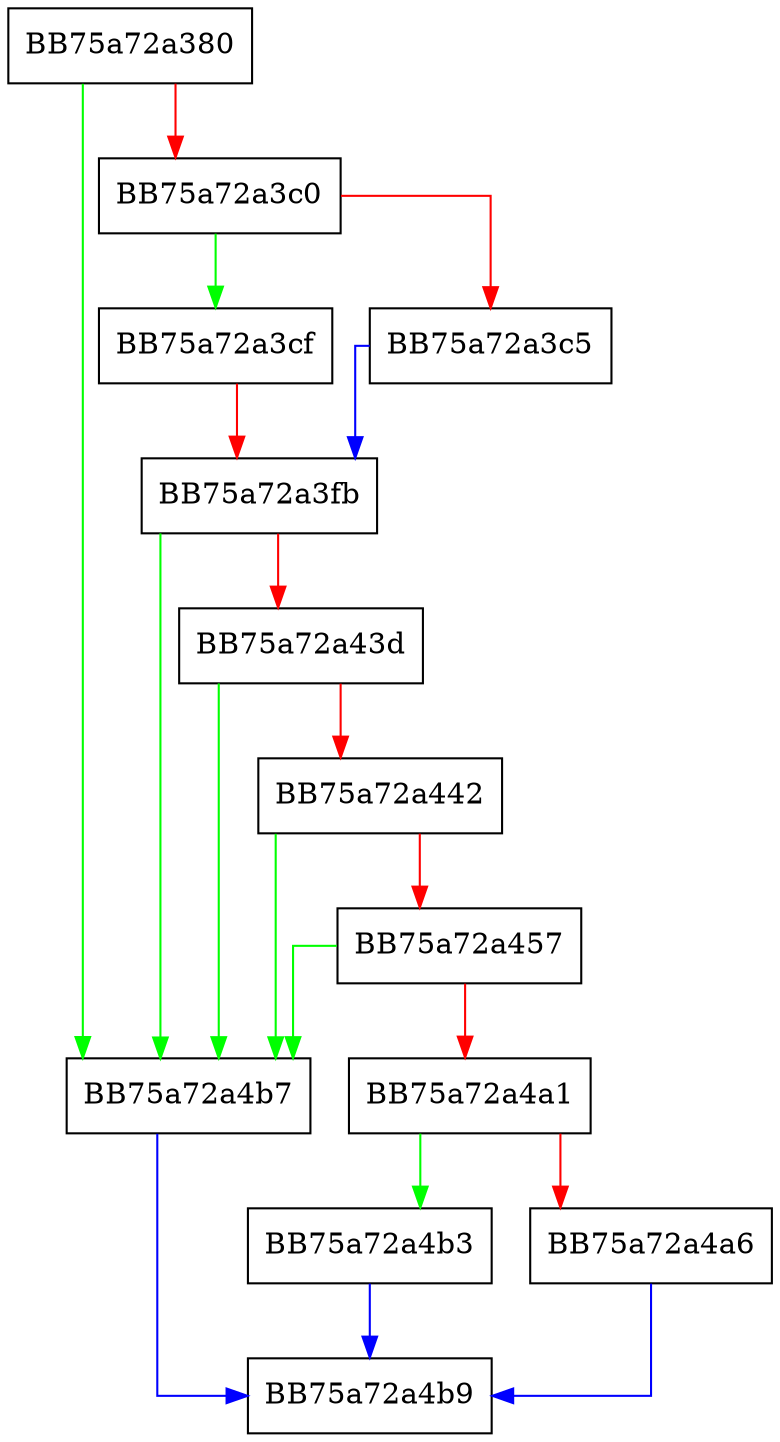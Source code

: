 digraph pushLegacyFuncExprTree {
  node [shape="box"];
  graph [splines=ortho];
  BB75a72a380 -> BB75a72a4b7 [color="green"];
  BB75a72a380 -> BB75a72a3c0 [color="red"];
  BB75a72a3c0 -> BB75a72a3cf [color="green"];
  BB75a72a3c0 -> BB75a72a3c5 [color="red"];
  BB75a72a3c5 -> BB75a72a3fb [color="blue"];
  BB75a72a3cf -> BB75a72a3fb [color="red"];
  BB75a72a3fb -> BB75a72a4b7 [color="green"];
  BB75a72a3fb -> BB75a72a43d [color="red"];
  BB75a72a43d -> BB75a72a4b7 [color="green"];
  BB75a72a43d -> BB75a72a442 [color="red"];
  BB75a72a442 -> BB75a72a4b7 [color="green"];
  BB75a72a442 -> BB75a72a457 [color="red"];
  BB75a72a457 -> BB75a72a4b7 [color="green"];
  BB75a72a457 -> BB75a72a4a1 [color="red"];
  BB75a72a4a1 -> BB75a72a4b3 [color="green"];
  BB75a72a4a1 -> BB75a72a4a6 [color="red"];
  BB75a72a4a6 -> BB75a72a4b9 [color="blue"];
  BB75a72a4b3 -> BB75a72a4b9 [color="blue"];
  BB75a72a4b7 -> BB75a72a4b9 [color="blue"];
}
